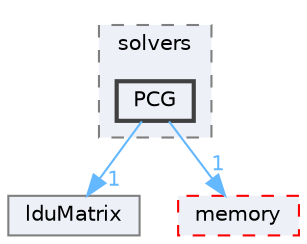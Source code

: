 digraph "src/OpenFOAM/matrices/lduMatrix/solvers/PCG"
{
 // LATEX_PDF_SIZE
  bgcolor="transparent";
  edge [fontname=Helvetica,fontsize=10,labelfontname=Helvetica,labelfontsize=10];
  node [fontname=Helvetica,fontsize=10,shape=box,height=0.2,width=0.4];
  compound=true
  subgraph clusterdir_f03e085f4fe95c9b32f7b904515484f9 {
    graph [ bgcolor="#edf0f7", pencolor="grey50", label="solvers", fontname=Helvetica,fontsize=10 style="filled,dashed", URL="dir_f03e085f4fe95c9b32f7b904515484f9.html",tooltip=""]
  dir_9ddca40919c7b2a725368bb09447cb01 [label="PCG", fillcolor="#edf0f7", color="grey25", style="filled,bold", URL="dir_9ddca40919c7b2a725368bb09447cb01.html",tooltip=""];
  }
  dir_1ce70feb2b06c30ebd4091245573b99e [label="lduMatrix", fillcolor="#edf0f7", color="grey50", style="filled", URL="dir_1ce70feb2b06c30ebd4091245573b99e.html",tooltip=""];
  dir_385a22dcc2f7120acb0f1a7a832b3b8d [label="memory", fillcolor="#edf0f7", color="red", style="filled,dashed", URL="dir_385a22dcc2f7120acb0f1a7a832b3b8d.html",tooltip=""];
  dir_9ddca40919c7b2a725368bb09447cb01->dir_1ce70feb2b06c30ebd4091245573b99e [headlabel="1", labeldistance=1.5 headhref="dir_002852_002118.html" href="dir_002852_002118.html" color="steelblue1" fontcolor="steelblue1"];
  dir_9ddca40919c7b2a725368bb09447cb01->dir_385a22dcc2f7120acb0f1a7a832b3b8d [headlabel="1", labeldistance=1.5 headhref="dir_002852_002352.html" href="dir_002852_002352.html" color="steelblue1" fontcolor="steelblue1"];
}
